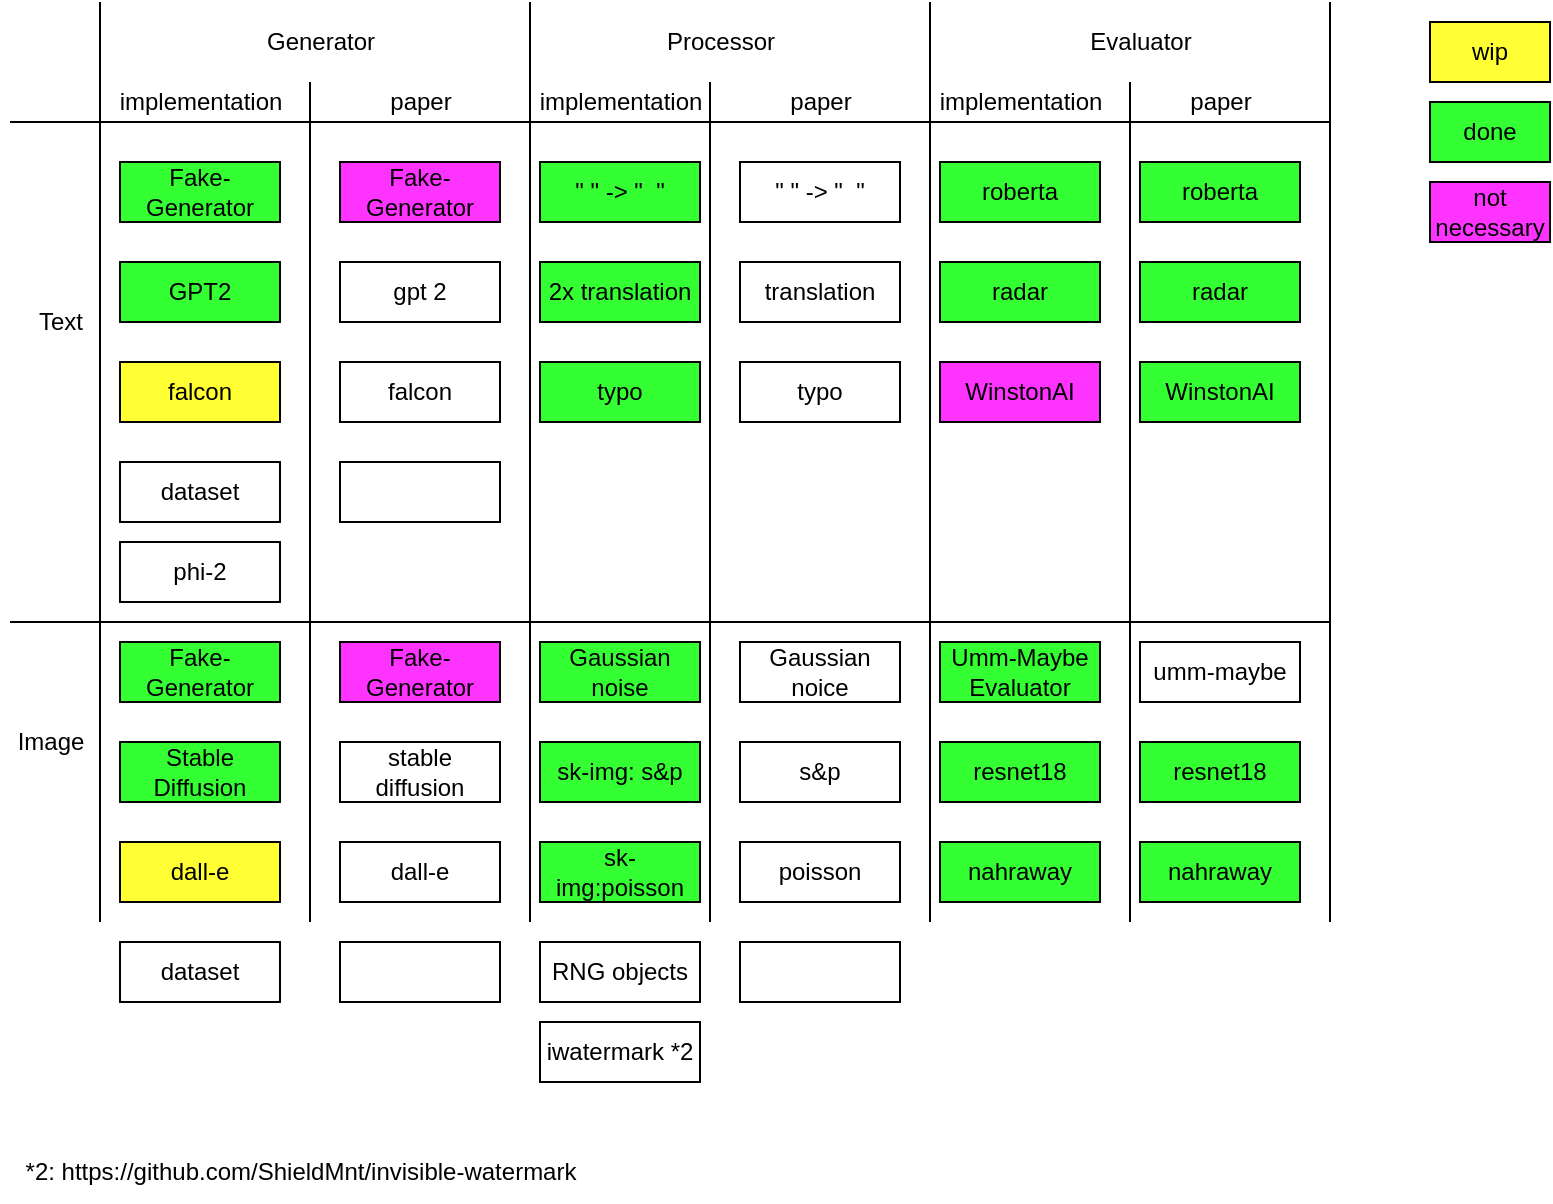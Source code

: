 <mxfile version="22.1.16" type="device">
  <diagram id="whsIAXvvB3Vlr7miQYWP" name="Page-1">
    <mxGraphModel dx="2261" dy="754" grid="1" gridSize="10" guides="1" tooltips="1" connect="1" arrows="1" fold="1" page="1" pageScale="1" pageWidth="827" pageHeight="1169" math="0" shadow="0">
      <root>
        <mxCell id="0" />
        <mxCell id="1" parent="0" />
        <mxCell id="pHOT10jgORBA76ojkJSI-1" value="Fake-Generator" style="rounded=0;whiteSpace=wrap;html=1;fillColor=#33FF33;" parent="1" vertex="1">
          <mxGeometry x="55" y="130" width="80" height="30" as="geometry" />
        </mxCell>
        <mxCell id="pHOT10jgORBA76ojkJSI-2" value="Generator" style="text;html=1;align=center;verticalAlign=middle;resizable=0;points=[];autosize=1;strokeColor=none;fillColor=none;" parent="1" vertex="1">
          <mxGeometry x="120" y="60" width="70" height="20" as="geometry" />
        </mxCell>
        <mxCell id="pHOT10jgORBA76ojkJSI-3" value="Processor" style="text;html=1;align=center;verticalAlign=middle;resizable=0;points=[];autosize=1;strokeColor=none;fillColor=none;" parent="1" vertex="1">
          <mxGeometry x="320" y="60" width="70" height="20" as="geometry" />
        </mxCell>
        <mxCell id="pHOT10jgORBA76ojkJSI-4" value="Evaluator" style="text;html=1;align=center;verticalAlign=middle;resizable=0;points=[];autosize=1;strokeColor=none;fillColor=none;" parent="1" vertex="1">
          <mxGeometry x="530" y="60" width="70" height="20" as="geometry" />
        </mxCell>
        <mxCell id="pHOT10jgORBA76ojkJSI-5" value="GPT2" style="rounded=0;whiteSpace=wrap;html=1;fillColor=#33FF33;" parent="1" vertex="1">
          <mxGeometry x="55" y="180" width="80" height="30" as="geometry" />
        </mxCell>
        <mxCell id="pHOT10jgORBA76ojkJSI-6" value="" style="endArrow=none;html=1;rounded=0;" parent="1" edge="1">
          <mxGeometry width="50" height="50" relative="1" as="geometry">
            <mxPoint y="360" as="sourcePoint" />
            <mxPoint x="660" y="360" as="targetPoint" />
          </mxGeometry>
        </mxCell>
        <mxCell id="pHOT10jgORBA76ojkJSI-7" value="" style="endArrow=none;html=1;rounded=0;" parent="1" edge="1">
          <mxGeometry width="50" height="50" relative="1" as="geometry">
            <mxPoint x="260" y="510" as="sourcePoint" />
            <mxPoint x="260" y="50" as="targetPoint" />
          </mxGeometry>
        </mxCell>
        <mxCell id="pHOT10jgORBA76ojkJSI-8" value="" style="endArrow=none;html=1;rounded=0;" parent="1" edge="1">
          <mxGeometry width="50" height="50" relative="1" as="geometry">
            <mxPoint x="460" y="510" as="sourcePoint" />
            <mxPoint x="460" y="50" as="targetPoint" />
          </mxGeometry>
        </mxCell>
        <mxCell id="pHOT10jgORBA76ojkJSI-9" value="falcon" style="rounded=0;whiteSpace=wrap;html=1;fillColor=#FFFF33;" parent="1" vertex="1">
          <mxGeometry x="55" y="230" width="80" height="30" as="geometry" />
        </mxCell>
        <mxCell id="pHOT10jgORBA76ojkJSI-11" value="&quot; &quot; -&amp;gt; &quot;&amp;nbsp; &quot;" style="rounded=0;whiteSpace=wrap;html=1;fillColor=#33FF33;" parent="1" vertex="1">
          <mxGeometry x="265" y="130" width="80" height="30" as="geometry" />
        </mxCell>
        <mxCell id="pHOT10jgORBA76ojkJSI-12" value="2x translation" style="rounded=0;whiteSpace=wrap;html=1;fillColor=#33FF33;" parent="1" vertex="1">
          <mxGeometry x="265" y="180" width="80" height="30" as="geometry" />
        </mxCell>
        <mxCell id="pHOT10jgORBA76ojkJSI-13" value="typo" style="rounded=0;whiteSpace=wrap;html=1;fillColor=#33FF33;" parent="1" vertex="1">
          <mxGeometry x="265" y="230" width="80" height="30" as="geometry" />
        </mxCell>
        <mxCell id="pHOT10jgORBA76ojkJSI-14" value="roberta" style="rounded=0;whiteSpace=wrap;html=1;fillColor=#33FF33;" parent="1" vertex="1">
          <mxGeometry x="465" y="130" width="80" height="30" as="geometry" />
        </mxCell>
        <mxCell id="pHOT10jgORBA76ojkJSI-15" value="radar" style="rounded=0;whiteSpace=wrap;html=1;fillColor=#33FF33;" parent="1" vertex="1">
          <mxGeometry x="465" y="180" width="80" height="30" as="geometry" />
        </mxCell>
        <mxCell id="pHOT10jgORBA76ojkJSI-16" value="WinstonAI" style="rounded=0;whiteSpace=wrap;html=1;fillColor=#FF33FF;" parent="1" vertex="1">
          <mxGeometry x="465" y="230" width="80" height="30" as="geometry" />
        </mxCell>
        <mxCell id="pHOT10jgORBA76ojkJSI-18" value="Stable Diffusion" style="rounded=0;whiteSpace=wrap;html=1;fillColor=#33FF33;" parent="1" vertex="1">
          <mxGeometry x="55" y="420" width="80" height="30" as="geometry" />
        </mxCell>
        <mxCell id="pHOT10jgORBA76ojkJSI-19" value="dall-e" style="rounded=0;whiteSpace=wrap;html=1;fillColor=#FFFF33;" parent="1" vertex="1">
          <mxGeometry x="55" y="470" width="80" height="30" as="geometry" />
        </mxCell>
        <mxCell id="pHOT10jgORBA76ojkJSI-20" value="sk-img: s&amp;amp;p" style="rounded=0;whiteSpace=wrap;html=1;fillColor=#33FF33;" parent="1" vertex="1">
          <mxGeometry x="265" y="420" width="80" height="30" as="geometry" />
        </mxCell>
        <mxCell id="pHOT10jgORBA76ojkJSI-22" value="sk-img:poisson " style="rounded=0;whiteSpace=wrap;html=1;fillColor=#33FF33;" parent="1" vertex="1">
          <mxGeometry x="265" y="470" width="80" height="30" as="geometry" />
        </mxCell>
        <mxCell id="pHOT10jgORBA76ojkJSI-23" value="Umm-Maybe Evaluator" style="rounded=0;whiteSpace=wrap;html=1;verticalAlign=middle;fillColor=#33FF33;" parent="1" vertex="1">
          <mxGeometry x="465" y="370" width="80" height="30" as="geometry" />
        </mxCell>
        <mxCell id="pHOT10jgORBA76ojkJSI-24" value="resnet18" style="rounded=0;whiteSpace=wrap;html=1;fillColor=#33FF33;" parent="1" vertex="1">
          <mxGeometry x="465" y="420" width="80" height="30" as="geometry" />
        </mxCell>
        <mxCell id="pHOT10jgORBA76ojkJSI-25" value="nahraway" style="rounded=0;whiteSpace=wrap;html=1;fillColor=#33FF33;" parent="1" vertex="1">
          <mxGeometry x="465" y="470" width="80" height="30" as="geometry" />
        </mxCell>
        <mxCell id="pHOT10jgORBA76ojkJSI-26" value="" style="endArrow=none;html=1;rounded=0;" parent="1" edge="1">
          <mxGeometry width="50" height="50" relative="1" as="geometry">
            <mxPoint y="110" as="sourcePoint" />
            <mxPoint x="660" y="110" as="targetPoint" />
          </mxGeometry>
        </mxCell>
        <mxCell id="pHOT10jgORBA76ojkJSI-27" value="" style="endArrow=none;html=1;rounded=0;" parent="1" edge="1">
          <mxGeometry width="50" height="50" relative="1" as="geometry">
            <mxPoint x="150" y="510" as="sourcePoint" />
            <mxPoint x="150" y="90" as="targetPoint" />
          </mxGeometry>
        </mxCell>
        <mxCell id="pHOT10jgORBA76ojkJSI-28" value="" style="endArrow=none;html=1;rounded=0;" parent="1" edge="1">
          <mxGeometry width="50" height="50" relative="1" as="geometry">
            <mxPoint x="350" y="510" as="sourcePoint" />
            <mxPoint x="350" y="90" as="targetPoint" />
          </mxGeometry>
        </mxCell>
        <mxCell id="pHOT10jgORBA76ojkJSI-29" value="" style="endArrow=none;html=1;rounded=0;" parent="1" edge="1">
          <mxGeometry width="50" height="50" relative="1" as="geometry">
            <mxPoint x="560" y="510" as="sourcePoint" />
            <mxPoint x="560" y="90" as="targetPoint" />
          </mxGeometry>
        </mxCell>
        <mxCell id="pHOT10jgORBA76ojkJSI-32" value="" style="endArrow=none;html=1;rounded=0;" parent="1" edge="1">
          <mxGeometry width="50" height="50" relative="1" as="geometry">
            <mxPoint x="660" y="510" as="sourcePoint" />
            <mxPoint x="660" y="50" as="targetPoint" />
          </mxGeometry>
        </mxCell>
        <mxCell id="pHOT10jgORBA76ojkJSI-35" value="&lt;div&gt;implementation&lt;/div&gt;" style="text;html=1;align=center;verticalAlign=middle;resizable=0;points=[];autosize=1;strokeColor=none;fillColor=none;" parent="1" vertex="1">
          <mxGeometry x="45" y="90" width="100" height="20" as="geometry" />
        </mxCell>
        <mxCell id="pHOT10jgORBA76ojkJSI-36" value="&lt;div&gt;implementation&lt;/div&gt;" style="text;html=1;align=center;verticalAlign=middle;resizable=0;points=[];autosize=1;strokeColor=none;fillColor=none;" parent="1" vertex="1">
          <mxGeometry x="255" y="90" width="100" height="20" as="geometry" />
        </mxCell>
        <mxCell id="pHOT10jgORBA76ojkJSI-37" value="&lt;div&gt;implementation&lt;/div&gt;" style="text;html=1;align=center;verticalAlign=middle;resizable=0;points=[];autosize=1;strokeColor=none;fillColor=none;" parent="1" vertex="1">
          <mxGeometry x="455" y="90" width="100" height="20" as="geometry" />
        </mxCell>
        <mxCell id="pHOT10jgORBA76ojkJSI-40" value="&lt;div&gt;paper&lt;/div&gt;" style="text;html=1;align=center;verticalAlign=middle;resizable=0;points=[];autosize=1;strokeColor=none;fillColor=none;" parent="1" vertex="1">
          <mxGeometry x="180" y="90" width="50" height="20" as="geometry" />
        </mxCell>
        <mxCell id="pHOT10jgORBA76ojkJSI-41" value="&lt;div&gt;paper&lt;/div&gt;" style="text;html=1;align=center;verticalAlign=middle;resizable=0;points=[];autosize=1;strokeColor=none;fillColor=none;" parent="1" vertex="1">
          <mxGeometry x="380" y="90" width="50" height="20" as="geometry" />
        </mxCell>
        <mxCell id="pHOT10jgORBA76ojkJSI-42" value="&lt;div&gt;paper&lt;/div&gt;" style="text;html=1;align=center;verticalAlign=middle;resizable=0;points=[];autosize=1;strokeColor=none;fillColor=none;" parent="1" vertex="1">
          <mxGeometry x="580" y="90" width="50" height="20" as="geometry" />
        </mxCell>
        <mxCell id="pHOT10jgORBA76ojkJSI-43" value="Fake-Generator" style="rounded=0;whiteSpace=wrap;html=1;fillColor=#FF33FF;" parent="1" vertex="1">
          <mxGeometry x="165" y="130" width="80" height="30" as="geometry" />
        </mxCell>
        <mxCell id="pHOT10jgORBA76ojkJSI-48" value="gpt 2" style="rounded=0;whiteSpace=wrap;html=1;" parent="1" vertex="1">
          <mxGeometry x="165" y="180" width="80" height="30" as="geometry" />
        </mxCell>
        <mxCell id="pHOT10jgORBA76ojkJSI-49" value="falcon" style="rounded=0;whiteSpace=wrap;html=1;" parent="1" vertex="1">
          <mxGeometry x="165" y="230" width="80" height="30" as="geometry" />
        </mxCell>
        <mxCell id="pHOT10jgORBA76ojkJSI-51" value="&quot; &quot; -&amp;gt; &quot;&amp;nbsp; &quot;" style="rounded=0;whiteSpace=wrap;html=1;fillColor=#FFFFFF;" parent="1" vertex="1">
          <mxGeometry x="365" y="130" width="80" height="30" as="geometry" />
        </mxCell>
        <mxCell id="pHOT10jgORBA76ojkJSI-52" value="translation" style="rounded=0;whiteSpace=wrap;html=1;" parent="1" vertex="1">
          <mxGeometry x="365" y="180" width="80" height="30" as="geometry" />
        </mxCell>
        <mxCell id="pHOT10jgORBA76ojkJSI-53" value="typo" style="rounded=0;whiteSpace=wrap;html=1;" parent="1" vertex="1">
          <mxGeometry x="365" y="230" width="80" height="30" as="geometry" />
        </mxCell>
        <mxCell id="pHOT10jgORBA76ojkJSI-54" value="roberta" style="rounded=0;whiteSpace=wrap;html=1;fillColor=#33FF33;" parent="1" vertex="1">
          <mxGeometry x="565" y="130" width="80" height="30" as="geometry" />
        </mxCell>
        <mxCell id="pHOT10jgORBA76ojkJSI-55" value="radar" style="rounded=0;whiteSpace=wrap;html=1;fillColor=#33FF33;" parent="1" vertex="1">
          <mxGeometry x="565" y="180" width="80" height="30" as="geometry" />
        </mxCell>
        <mxCell id="pHOT10jgORBA76ojkJSI-56" value="WinstonAI" style="rounded=0;whiteSpace=wrap;html=1;fillColor=#33FF33;" parent="1" vertex="1">
          <mxGeometry x="565" y="230" width="80" height="30" as="geometry" />
        </mxCell>
        <mxCell id="pHOT10jgORBA76ojkJSI-57" value="Fake-Generator" style="rounded=0;whiteSpace=wrap;html=1;fillColor=#FF33FF;" parent="1" vertex="1">
          <mxGeometry x="165" y="370" width="80" height="30" as="geometry" />
        </mxCell>
        <mxCell id="pHOT10jgORBA76ojkJSI-58" value="stable diffusion" style="rounded=0;whiteSpace=wrap;html=1;" parent="1" vertex="1">
          <mxGeometry x="165" y="420" width="80" height="30" as="geometry" />
        </mxCell>
        <mxCell id="pHOT10jgORBA76ojkJSI-59" value="dall-e" style="rounded=0;whiteSpace=wrap;html=1;" parent="1" vertex="1">
          <mxGeometry x="165" y="470" width="80" height="30" as="geometry" />
        </mxCell>
        <mxCell id="pHOT10jgORBA76ojkJSI-60" value="Gaussian noice" style="rounded=0;whiteSpace=wrap;html=1;" parent="1" vertex="1">
          <mxGeometry x="365" y="370" width="80" height="30" as="geometry" />
        </mxCell>
        <mxCell id="pHOT10jgORBA76ojkJSI-61" value="s&amp;amp;p" style="rounded=0;whiteSpace=wrap;html=1;" parent="1" vertex="1">
          <mxGeometry x="365" y="420" width="80" height="30" as="geometry" />
        </mxCell>
        <mxCell id="pHOT10jgORBA76ojkJSI-62" value="" style="rounded=0;whiteSpace=wrap;html=1;" parent="1" vertex="1">
          <mxGeometry x="365" y="520" width="80" height="30" as="geometry" />
        </mxCell>
        <mxCell id="pHOT10jgORBA76ojkJSI-63" value="umm-maybe" style="rounded=0;whiteSpace=wrap;html=1;" parent="1" vertex="1">
          <mxGeometry x="565" y="370" width="80" height="30" as="geometry" />
        </mxCell>
        <mxCell id="pHOT10jgORBA76ojkJSI-64" value="resnet18" style="rounded=0;whiteSpace=wrap;html=1;fillColor=#33FF33;" parent="1" vertex="1">
          <mxGeometry x="565" y="420" width="80" height="30" as="geometry" />
        </mxCell>
        <mxCell id="pHOT10jgORBA76ojkJSI-65" value="nahraway" style="rounded=0;whiteSpace=wrap;html=1;fillColor=#33FF33;" parent="1" vertex="1">
          <mxGeometry x="565" y="470" width="80" height="30" as="geometry" />
        </mxCell>
        <mxCell id="pHOT10jgORBA76ojkJSI-66" value="Fake-Generator" style="rounded=0;whiteSpace=wrap;html=1;fillColor=#33FF33;" parent="1" vertex="1">
          <mxGeometry x="55" y="370" width="80" height="30" as="geometry" />
        </mxCell>
        <mxCell id="pHOT10jgORBA76ojkJSI-67" value="Text" style="text;html=1;align=center;verticalAlign=middle;resizable=0;points=[];autosize=1;strokeColor=none;fillColor=none;" parent="1" vertex="1">
          <mxGeometry x="5" y="200" width="40" height="20" as="geometry" />
        </mxCell>
        <mxCell id="pHOT10jgORBA76ojkJSI-68" value="Image" style="text;html=1;align=center;verticalAlign=middle;resizable=0;points=[];autosize=1;strokeColor=none;fillColor=none;" parent="1" vertex="1">
          <mxGeometry x="-5" y="410" width="50" height="20" as="geometry" />
        </mxCell>
        <mxCell id="pHOT10jgORBA76ojkJSI-69" value="wip" style="whiteSpace=wrap;html=1;fillColor=#FFFF33;" parent="1" vertex="1">
          <mxGeometry x="710" y="60" width="60" height="30" as="geometry" />
        </mxCell>
        <mxCell id="pHOT10jgORBA76ojkJSI-70" value="done" style="rounded=0;whiteSpace=wrap;html=1;fillColor=#33FF33;" parent="1" vertex="1">
          <mxGeometry x="710" y="100" width="60" height="30" as="geometry" />
        </mxCell>
        <mxCell id="pHOT10jgORBA76ojkJSI-71" value="Gaussian noise" style="rounded=0;whiteSpace=wrap;html=1;fillColor=#33FF33;" parent="1" vertex="1">
          <mxGeometry x="265" y="370" width="80" height="30" as="geometry" />
        </mxCell>
        <mxCell id="9xpDufU42AzEc1XoIaA7-3" value="&lt;div&gt;not necessary&lt;/div&gt;" style="rounded=0;whiteSpace=wrap;html=1;fillColor=#FF33FF;" parent="1" vertex="1">
          <mxGeometry x="710" y="140" width="60" height="30" as="geometry" />
        </mxCell>
        <mxCell id="9xpDufU42AzEc1XoIaA7-4" value="" style="endArrow=none;html=1;rounded=0;" parent="1" edge="1">
          <mxGeometry width="50" height="50" relative="1" as="geometry">
            <mxPoint x="45.0" y="510" as="sourcePoint" />
            <mxPoint x="45.0" y="50" as="targetPoint" />
          </mxGeometry>
        </mxCell>
        <mxCell id="F3MV0ou2FzLWRQstEECt-3" value="phi-2" style="rounded=0;whiteSpace=wrap;html=1;fillColor=#FFFFFF;" parent="1" vertex="1">
          <mxGeometry x="55" y="320" width="80" height="30" as="geometry" />
        </mxCell>
        <mxCell id="F3MV0ou2FzLWRQstEECt-4" value="" style="rounded=0;whiteSpace=wrap;html=1;" parent="1" vertex="1">
          <mxGeometry x="165" y="280" width="80" height="30" as="geometry" />
        </mxCell>
        <mxCell id="F3MV0ou2FzLWRQstEECt-5" value="dataset" style="rounded=0;whiteSpace=wrap;html=1;" parent="1" vertex="1">
          <mxGeometry x="55" y="520" width="80" height="30" as="geometry" />
        </mxCell>
        <mxCell id="F3MV0ou2FzLWRQstEECt-6" value="" style="rounded=0;whiteSpace=wrap;html=1;" parent="1" vertex="1">
          <mxGeometry x="165" y="520" width="80" height="30" as="geometry" />
        </mxCell>
        <mxCell id="F3MV0ou2FzLWRQstEECt-9" value="dataset" style="rounded=0;whiteSpace=wrap;html=1;" parent="1" vertex="1">
          <mxGeometry x="55" y="280" width="80" height="30" as="geometry" />
        </mxCell>
        <mxCell id="F3MV0ou2FzLWRQstEECt-10" value="RNG objects" style="rounded=0;whiteSpace=wrap;html=1;" parent="1" vertex="1">
          <mxGeometry x="265" y="520" width="80" height="30" as="geometry" />
        </mxCell>
        <mxCell id="F3MV0ou2FzLWRQstEECt-11" value="poisson" style="rounded=0;whiteSpace=wrap;html=1;" parent="1" vertex="1">
          <mxGeometry x="365" y="470" width="80" height="30" as="geometry" />
        </mxCell>
        <mxCell id="F3MV0ou2FzLWRQstEECt-13" value="iwatermark *2" style="rounded=0;whiteSpace=wrap;html=1;" parent="1" vertex="1">
          <mxGeometry x="265" y="560" width="80" height="30" as="geometry" />
        </mxCell>
        <mxCell id="F3MV0ou2FzLWRQstEECt-14" value="*2: https://github.com/ShieldMnt/invisible-watermark" style="text;html=1;align=center;verticalAlign=middle;resizable=0;points=[];autosize=1;strokeColor=none;fillColor=none;" parent="1" vertex="1">
          <mxGeometry x="-5" y="620" width="300" height="30" as="geometry" />
        </mxCell>
      </root>
    </mxGraphModel>
  </diagram>
</mxfile>
